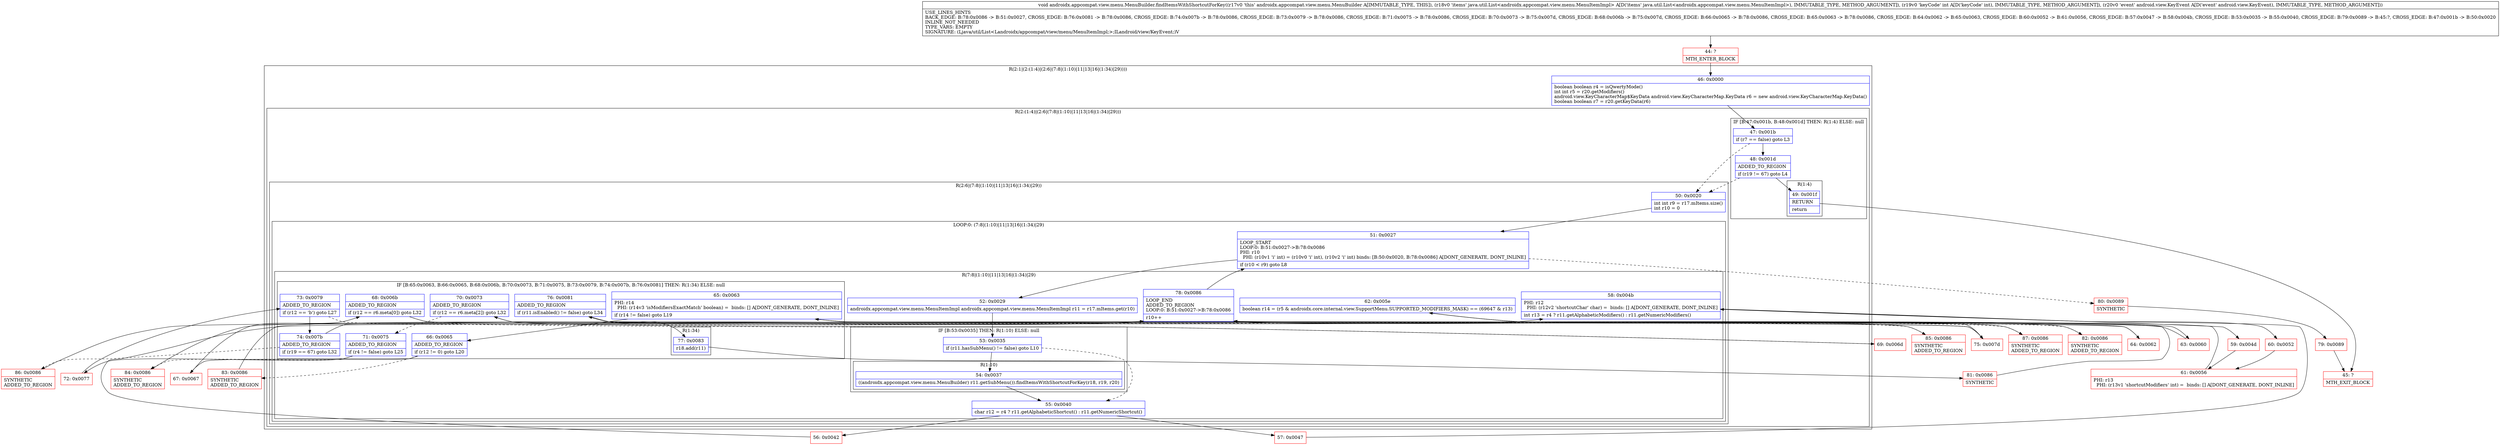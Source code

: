digraph "CFG forandroidx.appcompat.view.menu.MenuBuilder.findItemsWithShortcutForKey(Ljava\/util\/List;ILandroid\/view\/KeyEvent;)V" {
subgraph cluster_Region_1379435188 {
label = "R(2:1|(2:(1:4)|(2:6|(7:8|(1:10)|11|13|16|(1:34)|29))))";
node [shape=record,color=blue];
Node_46 [shape=record,label="{46\:\ 0x0000|boolean boolean r4 = isQwertyMode()\lint int r5 = r20.getModifiers()\landroid.view.KeyCharacterMap$KeyData android.view.KeyCharacterMap.KeyData r6 = new android.view.KeyCharacterMap.KeyData()\lboolean boolean r7 = r20.getKeyData(r6)\l}"];
subgraph cluster_Region_1692630824 {
label = "R(2:(1:4)|(2:6|(7:8|(1:10)|11|13|16|(1:34)|29)))";
node [shape=record,color=blue];
subgraph cluster_IfRegion_297124052 {
label = "IF [B:47:0x001b, B:48:0x001d] THEN: R(1:4) ELSE: null";
node [shape=record,color=blue];
Node_47 [shape=record,label="{47\:\ 0x001b|if (r7 == false) goto L3\l}"];
Node_48 [shape=record,label="{48\:\ 0x001d|ADDED_TO_REGION\l|if (r19 != 67) goto L4\l}"];
subgraph cluster_Region_692565407 {
label = "R(1:4)";
node [shape=record,color=blue];
Node_49 [shape=record,label="{49\:\ 0x001f|RETURN\l|return\l}"];
}
}
subgraph cluster_Region_118410612 {
label = "R(2:6|(7:8|(1:10)|11|13|16|(1:34)|29))";
node [shape=record,color=blue];
Node_50 [shape=record,label="{50\:\ 0x0020|int int r9 = r17.mItems.size()\lint r10 = 0\l}"];
subgraph cluster_LoopRegion_1600051824 {
label = "LOOP:0: (7:8|(1:10)|11|13|16|(1:34)|29)";
node [shape=record,color=blue];
Node_51 [shape=record,label="{51\:\ 0x0027|LOOP_START\lLOOP:0: B:51:0x0027\-\>B:78:0x0086\lPHI: r10 \l  PHI: (r10v1 'i' int) = (r10v0 'i' int), (r10v2 'i' int) binds: [B:50:0x0020, B:78:0x0086] A[DONT_GENERATE, DONT_INLINE]\l|if (r10 \< r9) goto L8\l}"];
subgraph cluster_Region_1181998954 {
label = "R(7:8|(1:10)|11|13|16|(1:34)|29)";
node [shape=record,color=blue];
Node_52 [shape=record,label="{52\:\ 0x0029|androidx.appcompat.view.menu.MenuItemImpl androidx.appcompat.view.menu.MenuItemImpl r11 = r17.mItems.get(r10)\l}"];
subgraph cluster_IfRegion_725621754 {
label = "IF [B:53:0x0035] THEN: R(1:10) ELSE: null";
node [shape=record,color=blue];
Node_53 [shape=record,label="{53\:\ 0x0035|if (r11.hasSubMenu() != false) goto L10\l}"];
subgraph cluster_Region_340581670 {
label = "R(1:10)";
node [shape=record,color=blue];
Node_54 [shape=record,label="{54\:\ 0x0037|((androidx.appcompat.view.menu.MenuBuilder) r11.getSubMenu()).findItemsWithShortcutForKey(r18, r19, r20)\l}"];
}
}
Node_55 [shape=record,label="{55\:\ 0x0040|char r12 = r4 ? r11.getAlphabeticShortcut() : r11.getNumericShortcut()\l}"];
Node_58 [shape=record,label="{58\:\ 0x004b|PHI: r12 \l  PHI: (r12v2 'shortcutChar' char) =  binds: [] A[DONT_GENERATE, DONT_INLINE]\l|int r13 = r4 ? r11.getAlphabeticModifiers() : r11.getNumericModifiers()\l}"];
Node_62 [shape=record,label="{62\:\ 0x005e|boolean r14 = (r5 & androidx.core.internal.view.SupportMenu.SUPPORTED_MODIFIERS_MASK) == (69647 & r13)\l}"];
subgraph cluster_IfRegion_900212801 {
label = "IF [B:65:0x0063, B:66:0x0065, B:68:0x006b, B:70:0x0073, B:71:0x0075, B:73:0x0079, B:74:0x007b, B:76:0x0081] THEN: R(1:34) ELSE: null";
node [shape=record,color=blue];
Node_65 [shape=record,label="{65\:\ 0x0063|PHI: r14 \l  PHI: (r14v3 'isModifiersExactMatch' boolean) =  binds: [] A[DONT_GENERATE, DONT_INLINE]\l|if (r14 != false) goto L19\l}"];
Node_66 [shape=record,label="{66\:\ 0x0065|ADDED_TO_REGION\l|if (r12 != 0) goto L20\l}"];
Node_68 [shape=record,label="{68\:\ 0x006b|ADDED_TO_REGION\l|if (r12 == r6.meta[0]) goto L32\l}"];
Node_70 [shape=record,label="{70\:\ 0x0073|ADDED_TO_REGION\l|if (r12 == r6.meta[2]) goto L32\l}"];
Node_71 [shape=record,label="{71\:\ 0x0075|ADDED_TO_REGION\l|if (r4 != false) goto L25\l}"];
Node_73 [shape=record,label="{73\:\ 0x0079|ADDED_TO_REGION\l|if (r12 == 'b') goto L27\l}"];
Node_74 [shape=record,label="{74\:\ 0x007b|ADDED_TO_REGION\l|if (r19 == 67) goto L32\l}"];
Node_76 [shape=record,label="{76\:\ 0x0081|ADDED_TO_REGION\l|if (r11.isEnabled() != false) goto L34\l}"];
subgraph cluster_Region_1708709814 {
label = "R(1:34)";
node [shape=record,color=blue];
Node_77 [shape=record,label="{77\:\ 0x0083|r18.add(r11)\l}"];
}
}
Node_78 [shape=record,label="{78\:\ 0x0086|LOOP_END\lADDED_TO_REGION\lLOOP:0: B:51:0x0027\-\>B:78:0x0086\l|r10++\l}"];
}
}
}
}
}
Node_44 [shape=record,color=red,label="{44\:\ ?|MTH_ENTER_BLOCK\l}"];
Node_45 [shape=record,color=red,label="{45\:\ ?|MTH_EXIT_BLOCK\l}"];
Node_56 [shape=record,color=red,label="{56\:\ 0x0042}"];
Node_59 [shape=record,color=red,label="{59\:\ 0x004d}"];
Node_61 [shape=record,color=red,label="{61\:\ 0x0056|PHI: r13 \l  PHI: (r13v1 'shortcutModifiers' int) =  binds: [] A[DONT_GENERATE, DONT_INLINE]\l}"];
Node_63 [shape=record,color=red,label="{63\:\ 0x0060}"];
Node_67 [shape=record,color=red,label="{67\:\ 0x0067}"];
Node_69 [shape=record,color=red,label="{69\:\ 0x006d}"];
Node_72 [shape=record,color=red,label="{72\:\ 0x0077}"];
Node_86 [shape=record,color=red,label="{86\:\ 0x0086|SYNTHETIC\lADDED_TO_REGION\l}"];
Node_85 [shape=record,color=red,label="{85\:\ 0x0086|SYNTHETIC\lADDED_TO_REGION\l}"];
Node_84 [shape=record,color=red,label="{84\:\ 0x0086|SYNTHETIC\lADDED_TO_REGION\l}"];
Node_75 [shape=record,color=red,label="{75\:\ 0x007d}"];
Node_81 [shape=record,color=red,label="{81\:\ 0x0086|SYNTHETIC\l}"];
Node_87 [shape=record,color=red,label="{87\:\ 0x0086|SYNTHETIC\lADDED_TO_REGION\l}"];
Node_83 [shape=record,color=red,label="{83\:\ 0x0086|SYNTHETIC\lADDED_TO_REGION\l}"];
Node_82 [shape=record,color=red,label="{82\:\ 0x0086|SYNTHETIC\lADDED_TO_REGION\l}"];
Node_64 [shape=record,color=red,label="{64\:\ 0x0062}"];
Node_60 [shape=record,color=red,label="{60\:\ 0x0052}"];
Node_57 [shape=record,color=red,label="{57\:\ 0x0047}"];
Node_80 [shape=record,color=red,label="{80\:\ 0x0089|SYNTHETIC\l}"];
Node_79 [shape=record,color=red,label="{79\:\ 0x0089}"];
MethodNode[shape=record,label="{void androidx.appcompat.view.menu.MenuBuilder.findItemsWithShortcutForKey((r17v0 'this' androidx.appcompat.view.menu.MenuBuilder A[IMMUTABLE_TYPE, THIS]), (r18v0 'items' java.util.List\<androidx.appcompat.view.menu.MenuItemImpl\> A[D('items' java.util.List\<androidx.appcompat.view.menu.MenuItemImpl\>), IMMUTABLE_TYPE, METHOD_ARGUMENT]), (r19v0 'keyCode' int A[D('keyCode' int), IMMUTABLE_TYPE, METHOD_ARGUMENT]), (r20v0 'event' android.view.KeyEvent A[D('event' android.view.KeyEvent), IMMUTABLE_TYPE, METHOD_ARGUMENT]))  | USE_LINES_HINTS\lBACK_EDGE: B:78:0x0086 \-\> B:51:0x0027, CROSS_EDGE: B:76:0x0081 \-\> B:78:0x0086, CROSS_EDGE: B:74:0x007b \-\> B:78:0x0086, CROSS_EDGE: B:73:0x0079 \-\> B:78:0x0086, CROSS_EDGE: B:71:0x0075 \-\> B:78:0x0086, CROSS_EDGE: B:70:0x0073 \-\> B:75:0x007d, CROSS_EDGE: B:68:0x006b \-\> B:75:0x007d, CROSS_EDGE: B:66:0x0065 \-\> B:78:0x0086, CROSS_EDGE: B:65:0x0063 \-\> B:78:0x0086, CROSS_EDGE: B:64:0x0062 \-\> B:65:0x0063, CROSS_EDGE: B:60:0x0052 \-\> B:61:0x0056, CROSS_EDGE: B:57:0x0047 \-\> B:58:0x004b, CROSS_EDGE: B:53:0x0035 \-\> B:55:0x0040, CROSS_EDGE: B:79:0x0089 \-\> B:45:?, CROSS_EDGE: B:47:0x001b \-\> B:50:0x0020\lINLINE_NOT_NEEDED\lTYPE_VARS: EMPTY\lSIGNATURE: (Ljava\/util\/List\<Landroidx\/appcompat\/view\/menu\/MenuItemImpl;\>;ILandroid\/view\/KeyEvent;)V\l}"];
MethodNode -> Node_44;Node_46 -> Node_47;
Node_47 -> Node_48;
Node_47 -> Node_50[style=dashed];
Node_48 -> Node_49;
Node_48 -> Node_50[style=dashed];
Node_49 -> Node_45;
Node_50 -> Node_51;
Node_51 -> Node_52;
Node_51 -> Node_80[style=dashed];
Node_52 -> Node_53;
Node_53 -> Node_54;
Node_53 -> Node_55[style=dashed];
Node_54 -> Node_55;
Node_55 -> Node_56;
Node_55 -> Node_57;
Node_58 -> Node_59;
Node_58 -> Node_60;
Node_62 -> Node_63;
Node_62 -> Node_64;
Node_65 -> Node_66;
Node_65 -> Node_82[style=dashed];
Node_66 -> Node_67;
Node_66 -> Node_83[style=dashed];
Node_68 -> Node_69[style=dashed];
Node_68 -> Node_75;
Node_70 -> Node_71[style=dashed];
Node_70 -> Node_75;
Node_71 -> Node_72;
Node_71 -> Node_84[style=dashed];
Node_73 -> Node_74;
Node_73 -> Node_85[style=dashed];
Node_74 -> Node_75;
Node_74 -> Node_86[style=dashed];
Node_76 -> Node_77;
Node_76 -> Node_87[style=dashed];
Node_77 -> Node_81;
Node_78 -> Node_51;
Node_44 -> Node_46;
Node_56 -> Node_58;
Node_59 -> Node_61;
Node_61 -> Node_62;
Node_63 -> Node_65;
Node_67 -> Node_68;
Node_69 -> Node_70;
Node_72 -> Node_73;
Node_86 -> Node_78;
Node_85 -> Node_78;
Node_84 -> Node_78;
Node_75 -> Node_76;
Node_81 -> Node_78;
Node_87 -> Node_78;
Node_83 -> Node_78;
Node_82 -> Node_78;
Node_64 -> Node_65;
Node_60 -> Node_61;
Node_57 -> Node_58;
Node_80 -> Node_79;
Node_79 -> Node_45;
}

